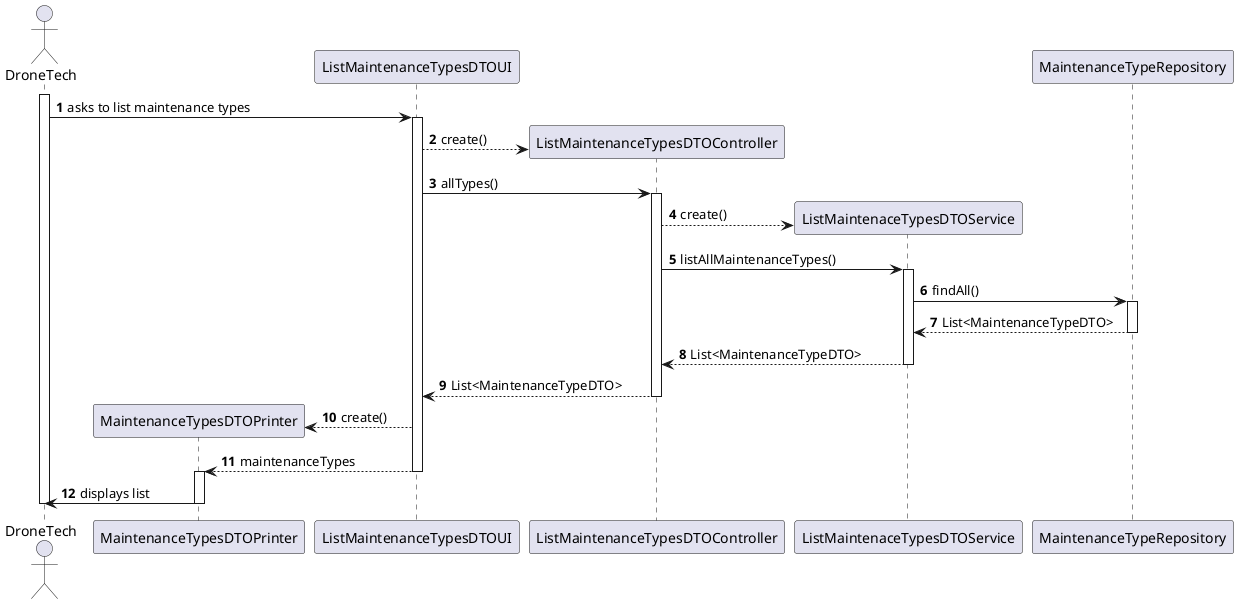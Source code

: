 @startuml
'skinparam monochrome true
skinparam packageStyle rectangle
skinparam shadowing false

autonumber

'hide footbox
actor "DroneTech" as DroneTech
participant "MaintenanceTypesDTOPrinter" as PRINTER
participant "ListMaintenanceTypesDTOUI" as UI
participant "ListMaintenanceTypesDTOController" as CTRL
participant "ListMaintenaceTypesDTOService" as SRVC
participant "MaintenanceTypeRepository" as REPO

activate DroneTech
    DroneTech -> UI : asks to list maintenance types
    activate UI
        UI --> CTRL** : create()
        UI -> CTRL : allTypes()
        activate CTRL
        CTRL --> SRVC** : create()
        CTRL -> SRVC : listAllMaintenanceTypes()
            activate SRVC
            SRVC -> REPO : findAll()
                activate REPO
                REPO --> SRVC : List<MaintenanceTypeDTO>
                deactivate REPO
            SRVC --> CTRL : List<MaintenanceTypeDTO>
            deactivate SRVC
        CTRL --> UI : List<MaintenanceTypeDTO>
        deactivate CTRL
        UI --> PRINTER** : create()
        UI --> PRINTER : maintenanceTypes
    deactivate UI
    activate PRINTER
    PRINTER -> DroneTech : displays list
    deactivate PRINTER
deactivate DroneTech
@enduml